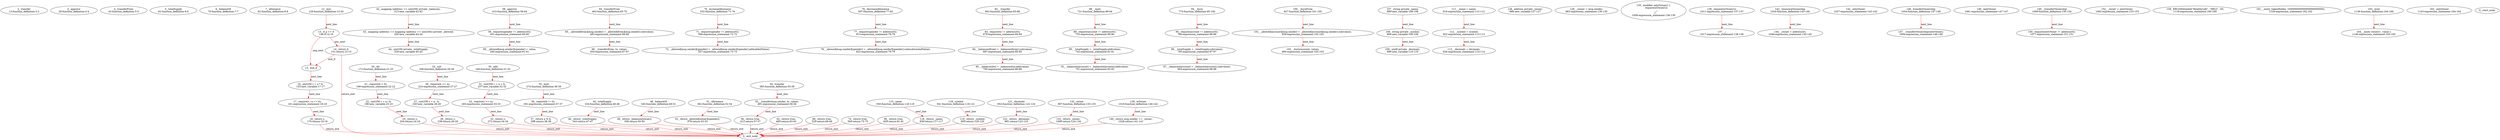 digraph  {
13 [label="2_ transfer\n13-function_definition-3-3", type_label=function_definition];
28 [label="3_ approve\n28-function_definition-4-4", type_label=function_definition];
43 [label="4_ transferFrom\n43-function_definition-5-5", type_label=function_definition];
62 [label="5_ totalSupply\n62-function_definition-6-6", type_label=function_definition];
70 [label="6_ balanceOf\n70-function_definition-7-7", type_label=function_definition];
82 [label="7_ allowance\n82-function_definition-8-8", type_label=function_definition];
129 [label="12_ mul\n129-function_definition-13-20", type_label=function_definition];
146 [label="13_ if_a == 0\n146-if-14-16", type_label=if];
1295 [label="13_ end_if", type_label=end_if];
151 [label="14_ return 0;\n151-return-15-15", type_label=return];
153 [label="16_ uint256 c = a * b;\n153-new_variable-17-17", type_label=new_variable];
161 [label="17_ require(c / a == b);\n161-expression_statement-18-18", type_label=expression_statement];
170 [label="18_ return c;\n170-return-19-19", type_label=return];
172 [label="20_ div\n172-function_definition-21-25", type_label=function_definition];
189 [label="21_ require(b > 0);\n189-expression_statement-22-22", type_label=expression_statement];
196 [label="22_ uint256 c = a / b;\n196-new_variable-23-23", type_label=new_variable];
204 [label="23_ return c;\n204-return-24-24", type_label=return];
206 [label="25_ sub\n206-function_definition-26-30", type_label=function_definition];
223 [label="26_ require(b <= a);\n223-expression_statement-27-27", type_label=expression_statement];
230 [label="27_ uint256 c = a - b;\n230-new_variable-28-28", type_label=new_variable];
238 [label="28_ return c;\n238-return-29-29", type_label=return];
240 [label="30_ add\n240-function_definition-31-35", type_label=function_definition];
257 [label="31_ uint256 c = a + b;\n257-new_variable-32-32", type_label=new_variable];
265 [label="32_ require(c >= a);\n265-expression_statement-33-33", type_label=expression_statement];
272 [label="33_ return c;\n272-return-34-34", type_label=return];
274 [label="35_ mod\n274-function_definition-36-39", type_label=function_definition];
291 [label="36_ require(b != 0);\n291-expression_statement-37-37", type_label=expression_statement];
298 [label="37_ return a % b;\n298-return-38-38", type_label=return];
313 [label="42_ mapping (address => uint256) private _balances;\n313-new_variable-43-43", type_label=new_variable];
320 [label="43_ mapping (address => mapping (address => uint256)) private _allowed;\n320-new_variable-44-44", type_label=new_variable];
329 [label="44_ uint256 private _totalSupply;\n329-new_variable-45-45", type_label=new_variable];
334 [label="45_ totalSupply\n334-function_definition-46-48", type_label=function_definition];
343 [label="46_ return _totalSupply;\n343-return-47-47", type_label=return];
345 [label="48_ balanceOf\n345-function_definition-49-51", type_label=function_definition];
358 [label="49_ return _balances[owner];\n358-return-50-50", type_label=return];
362 [label="51_ allowance\n362-function_definition-52-54", type_label=function_definition];
379 [label="52_ return _allowed[owner][spender];\n379-return-53-53", type_label=return];
385 [label="54_ transfer\n385-function_definition-55-58", type_label=function_definition];
401 [label="55_ _transfer(msg.sender, to, value);\n401-expression_statement-56-56", type_label=expression_statement];
412 [label="56_ return true;\n412-return-57-57", type_label=return];
415 [label="58_ approve\n415-function_definition-59-64", type_label=function_definition];
431 [label="59_ require(spender != address(0));\n431-expression_statement-60-60", type_label=expression_statement];
440 [label="60_ _allowed[msg.sender][spender] = value;\n440-expression_statement-61-61", type_label=expression_statement];
460 [label="62_ return true;\n460-return-63-63", type_label=return];
463 [label="64_ transferFrom\n463-function_definition-65-70", type_label=function_definition];
483 [label="65_ _allowed[from][msg.sender] = _allowed[from][msg.sender].sub(value);\n483-expression_statement-66-66", type_label=expression_statement];
504 [label="66_ _transfer(from, to, value);\n504-expression_statement-67-67", type_label=expression_statement];
529 [label="68_ return true;\n529-return-69-69", type_label=return];
532 [label="70_ increaseAllowance\n532-function_definition-71-76", type_label=function_definition];
548 [label="71_ require(spender != address(0));\n548-expression_statement-72-72", type_label=expression_statement];
557 [label="72_ _allowed[msg.sender][spender] = _allowed[msg.sender][spender].add(addedValue);\n557-expression_statement-73-73", type_label=expression_statement];
594 [label="74_ return true;\n594-return-75-75", type_label=return];
597 [label="76_ decreaseAllowance\n597-function_definition-77-82", type_label=function_definition];
613 [label="77_ require(spender != address(0));\n613-expression_statement-78-78", type_label=expression_statement];
622 [label="78_ _allowed[msg.sender][spender] = _allowed[msg.sender][spender].sub(subtractedValue);\n622-expression_statement-79-79", type_label=expression_statement];
659 [label="80_ return true;\n659-return-81-81", type_label=return];
662 [label="82_ _transfer\n662-function_definition-83-88", type_label=function_definition];
678 [label="83_ require(to != address(0));\n678-expression_statement-84-84", type_label=expression_statement];
687 [label="84_ _balances[from] = _balances[from].sub(value);\n687-expression_statement-85-85", type_label=expression_statement];
700 [label="85_ _balances[to] = _balances[to].add(value);\n700-expression_statement-86-86", type_label=expression_statement];
721 [label="88_ _mint\n721-function_definition-89-94", type_label=function_definition];
733 [label="89_ require(account != address(0));\n733-expression_statement-90-90", type_label=expression_statement];
742 [label="90_ _totalSupply = _totalSupply.add(value);\n742-expression_statement-91-91", type_label=expression_statement];
751 [label="91_ _balances[account] = _balances[account].add(value);\n751-expression_statement-92-92", type_label=expression_statement];
774 [label="94_ _burn\n774-function_definition-95-100", type_label=function_definition];
786 [label="95_ require(account != address(0));\n786-expression_statement-96-96", type_label=expression_statement];
795 [label="96_ _totalSupply = _totalSupply.sub(value);\n795-expression_statement-97-97", type_label=expression_statement];
804 [label="97_ _balances[account] = _balances[account].sub(value);\n804-expression_statement-98-98", type_label=expression_statement];
827 [label="100_ _burnFrom\n827-function_definition-101-105", type_label=function_definition];
839 [label="101_ _allowed[account][msg.sender] = _allowed[account][msg.sender].sub(value);\n839-expression_statement-102-102", type_label=expression_statement];
860 [label="102_ _burn(account, value);\n860-expression_statement-103-103", type_label=expression_statement];
889 [label="107_ string private _name;\n889-new_variable-108-108", type_label=new_variable];
894 [label="108_ string private _symbol;\n894-new_variable-109-109", type_label=new_variable];
899 [label="109_ uint8 private _decimals;\n899-new_variable-110-110", type_label=new_variable];
918 [label="111_ _name = name;\n918-expression_statement-112-112", type_label=expression_statement];
922 [label="112_ _symbol = symbol;\n922-expression_statement-113-113", type_label=expression_statement];
926 [label="113_ _decimals = decimals;\n926-expression_statement-114-114", type_label=expression_statement];
930 [label="115_ name\n930-function_definition-116-118", type_label=function_definition];
939 [label="116_ return _name;\n939-return-117-117", type_label=return];
941 [label="118_ symbol\n941-function_definition-119-121", type_label=function_definition];
950 [label="119_ return _symbol;\n950-return-120-120", type_label=return];
952 [label="121_ decimals\n952-function_definition-122-124", type_label=function_definition];
961 [label="122_ return _decimals;\n961-return-123-123", type_label=return];
966 [label="126_ address private _owner;\n966-new_variable-127-127", type_label=new_variable];
983 [label="129_ _owner = msg.sender;\n983-expression_statement-130-130", type_label=expression_statement];
997 [label="132_ owner\n997-function_definition-133-135", type_label=function_definition];
1006 [label="133_ return _owner;\n1006-return-134-134", type_label=return];
1008 [label="135_ modifier onlyOwner() {\n        require(isOwner());\n        _;\n    }\n1008-expression_statement-136-139", type_label=expression_statement];
1011 [label="136_ require(isOwner());\n1011-expression_statement-137-137", type_label=expression_statement];
1017 [label="137_ _;\n1017-expression_statement-138-138", type_label=expression_statement];
1019 [label="139_ isOwner\n1019-function_definition-140-142", type_label=function_definition];
1028 [label="140_ return msg.sender == _owner;\n1028-return-141-141", type_label=return];
1034 [label="142_ renounceOwnership\n1034-function_definition-143-146", type_label=function_definition];
1037 [label="142_ onlyOwner\n1037-expression_statement-143-143", type_label=expression_statement];
1048 [label="144_ _owner = address(0);\n1048-expression_statement-145-145", type_label=expression_statement];
1054 [label="146_ transferOwnership\n1054-function_definition-147-149", type_label=function_definition];
1061 [label="146_ onlyOwner\n1061-expression_statement-147-147", type_label=expression_statement];
1064 [label="147_ _transferOwnership(newOwner);\n1064-expression_statement-148-148", type_label=expression_statement];
1069 [label="149_ _transferOwnership\n1069-function_definition-150-154", type_label=function_definition];
1077 [label="150_ require(newOwner != address(0));\n1077-expression_statement-151-151", type_label=expression_statement];
1092 [label="152_ _owner = newOwner;\n1092-expression_statement-153-153", type_label=expression_statement];
1118 [label="159_ ERC20Detailed(\"HealthyLife\", \"HELI\", 18)\n1118-expression_statement-160-160", type_label=expression_statement];
1129 [label="161_ _mint(_tokenHolder, 100000000000000000000000);\n1129-expression_statement-162-162", type_label=expression_statement];
1136 [label="163_ mint\n1136-function_definition-164-166", type_label=function_definition];
1143 [label="163_ onlyOwner\n1143-expression_statement-164-164", type_label=expression_statement];
1146 [label="164_ _mint( owner() , value );\n1146-expression_statement-165-165", type_label=expression_statement];
1 [label="0_ start_node", type_label=start];
2 [label="0_ exit_node", type_label=exit];
129 -> 146  [color=red, controlflow_type=next_line, edge_type=CFG_edge, key=0, label=next_line];
146 -> 151  [color=red, controlflow_type=pos_next, edge_type=CFG_edge, key=0, label=pos_next];
146 -> 1295  [color=red, controlflow_type=neg_next, edge_type=CFG_edge, key=0, label=neg_next];
1295 -> 153  [color=red, controlflow_type=next_line, edge_type=CFG_edge, key=0, label=next_line];
151 -> 1295  [color=red, controlflow_type=end_if, edge_type=CFG_edge, key=0, label=end_if];
151 -> 2  [color=red, controlflow_type=return_exit, edge_type=CFG_edge, key=0, label=return_exit];
153 -> 161  [color=red, controlflow_type=next_line, edge_type=CFG_edge, key=0, label=next_line];
161 -> 170  [color=red, controlflow_type=next_line, edge_type=CFG_edge, key=0, label=next_line];
170 -> 2  [color=red, controlflow_type=return_exit, edge_type=CFG_edge, key=0, label=return_exit];
172 -> 189  [color=red, controlflow_type=next_line, edge_type=CFG_edge, key=0, label=next_line];
189 -> 196  [color=red, controlflow_type=next_line, edge_type=CFG_edge, key=0, label=next_line];
196 -> 204  [color=red, controlflow_type=next_line, edge_type=CFG_edge, key=0, label=next_line];
204 -> 2  [color=red, controlflow_type=return_exit, edge_type=CFG_edge, key=0, label=return_exit];
206 -> 223  [color=red, controlflow_type=next_line, edge_type=CFG_edge, key=0, label=next_line];
223 -> 230  [color=red, controlflow_type=next_line, edge_type=CFG_edge, key=0, label=next_line];
230 -> 238  [color=red, controlflow_type=next_line, edge_type=CFG_edge, key=0, label=next_line];
238 -> 2  [color=red, controlflow_type=return_exit, edge_type=CFG_edge, key=0, label=return_exit];
240 -> 257  [color=red, controlflow_type=next_line, edge_type=CFG_edge, key=0, label=next_line];
257 -> 265  [color=red, controlflow_type=next_line, edge_type=CFG_edge, key=0, label=next_line];
265 -> 272  [color=red, controlflow_type=next_line, edge_type=CFG_edge, key=0, label=next_line];
272 -> 2  [color=red, controlflow_type=return_exit, edge_type=CFG_edge, key=0, label=return_exit];
274 -> 291  [color=red, controlflow_type=next_line, edge_type=CFG_edge, key=0, label=next_line];
291 -> 298  [color=red, controlflow_type=next_line, edge_type=CFG_edge, key=0, label=next_line];
298 -> 2  [color=red, controlflow_type=return_exit, edge_type=CFG_edge, key=0, label=return_exit];
313 -> 320  [color=red, controlflow_type=next_line, edge_type=CFG_edge, key=0, label=next_line];
320 -> 329  [color=red, controlflow_type=next_line, edge_type=CFG_edge, key=0, label=next_line];
334 -> 343  [color=red, controlflow_type=next_line, edge_type=CFG_edge, key=0, label=next_line];
343 -> 2  [color=red, controlflow_type=return_exit, edge_type=CFG_edge, key=0, label=return_exit];
345 -> 358  [color=red, controlflow_type=next_line, edge_type=CFG_edge, key=0, label=next_line];
358 -> 2  [color=red, controlflow_type=return_exit, edge_type=CFG_edge, key=0, label=return_exit];
362 -> 379  [color=red, controlflow_type=next_line, edge_type=CFG_edge, key=0, label=next_line];
379 -> 2  [color=red, controlflow_type=return_exit, edge_type=CFG_edge, key=0, label=return_exit];
385 -> 401  [color=red, controlflow_type=next_line, edge_type=CFG_edge, key=0, label=next_line];
401 -> 412  [color=red, controlflow_type=next_line, edge_type=CFG_edge, key=0, label=next_line];
412 -> 2  [color=red, controlflow_type=return_exit, edge_type=CFG_edge, key=0, label=return_exit];
415 -> 431  [color=red, controlflow_type=next_line, edge_type=CFG_edge, key=0, label=next_line];
431 -> 440  [color=red, controlflow_type=next_line, edge_type=CFG_edge, key=0, label=next_line];
460 -> 2  [color=red, controlflow_type=return_exit, edge_type=CFG_edge, key=0, label=return_exit];
463 -> 483  [color=red, controlflow_type=next_line, edge_type=CFG_edge, key=0, label=next_line];
483 -> 504  [color=red, controlflow_type=next_line, edge_type=CFG_edge, key=0, label=next_line];
529 -> 2  [color=red, controlflow_type=return_exit, edge_type=CFG_edge, key=0, label=return_exit];
532 -> 548  [color=red, controlflow_type=next_line, edge_type=CFG_edge, key=0, label=next_line];
548 -> 557  [color=red, controlflow_type=next_line, edge_type=CFG_edge, key=0, label=next_line];
594 -> 2  [color=red, controlflow_type=return_exit, edge_type=CFG_edge, key=0, label=return_exit];
597 -> 613  [color=red, controlflow_type=next_line, edge_type=CFG_edge, key=0, label=next_line];
613 -> 622  [color=red, controlflow_type=next_line, edge_type=CFG_edge, key=0, label=next_line];
659 -> 2  [color=red, controlflow_type=return_exit, edge_type=CFG_edge, key=0, label=return_exit];
662 -> 678  [color=red, controlflow_type=next_line, edge_type=CFG_edge, key=0, label=next_line];
678 -> 687  [color=red, controlflow_type=next_line, edge_type=CFG_edge, key=0, label=next_line];
687 -> 700  [color=red, controlflow_type=next_line, edge_type=CFG_edge, key=0, label=next_line];
721 -> 733  [color=red, controlflow_type=next_line, edge_type=CFG_edge, key=0, label=next_line];
733 -> 742  [color=red, controlflow_type=next_line, edge_type=CFG_edge, key=0, label=next_line];
742 -> 751  [color=red, controlflow_type=next_line, edge_type=CFG_edge, key=0, label=next_line];
774 -> 786  [color=red, controlflow_type=next_line, edge_type=CFG_edge, key=0, label=next_line];
786 -> 795  [color=red, controlflow_type=next_line, edge_type=CFG_edge, key=0, label=next_line];
795 -> 804  [color=red, controlflow_type=next_line, edge_type=CFG_edge, key=0, label=next_line];
827 -> 839  [color=red, controlflow_type=next_line, edge_type=CFG_edge, key=0, label=next_line];
839 -> 860  [color=red, controlflow_type=next_line, edge_type=CFG_edge, key=0, label=next_line];
889 -> 894  [color=red, controlflow_type=next_line, edge_type=CFG_edge, key=0, label=next_line];
894 -> 899  [color=red, controlflow_type=next_line, edge_type=CFG_edge, key=0, label=next_line];
918 -> 922  [color=red, controlflow_type=next_line, edge_type=CFG_edge, key=0, label=next_line];
922 -> 926  [color=red, controlflow_type=next_line, edge_type=CFG_edge, key=0, label=next_line];
930 -> 939  [color=red, controlflow_type=next_line, edge_type=CFG_edge, key=0, label=next_line];
939 -> 2  [color=red, controlflow_type=return_exit, edge_type=CFG_edge, key=0, label=return_exit];
941 -> 950  [color=red, controlflow_type=next_line, edge_type=CFG_edge, key=0, label=next_line];
950 -> 2  [color=red, controlflow_type=return_exit, edge_type=CFG_edge, key=0, label=return_exit];
952 -> 961  [color=red, controlflow_type=next_line, edge_type=CFG_edge, key=0, label=next_line];
961 -> 2  [color=red, controlflow_type=return_exit, edge_type=CFG_edge, key=0, label=return_exit];
997 -> 1006  [color=red, controlflow_type=next_line, edge_type=CFG_edge, key=0, label=next_line];
1006 -> 2  [color=red, controlflow_type=return_exit, edge_type=CFG_edge, key=0, label=return_exit];
1011 -> 1017  [color=red, controlflow_type=next_line, edge_type=CFG_edge, key=0, label=next_line];
1019 -> 1028  [color=red, controlflow_type=next_line, edge_type=CFG_edge, key=0, label=next_line];
1028 -> 2  [color=red, controlflow_type=return_exit, edge_type=CFG_edge, key=0, label=return_exit];
1034 -> 1048  [color=red, controlflow_type=next_line, edge_type=CFG_edge, key=0, label=next_line];
1054 -> 1064  [color=red, controlflow_type=next_line, edge_type=CFG_edge, key=0, label=next_line];
1069 -> 1077  [color=red, controlflow_type=next_line, edge_type=CFG_edge, key=0, label=next_line];
1136 -> 1146  [color=red, controlflow_type=next_line, edge_type=CFG_edge, key=0, label=next_line];
}
